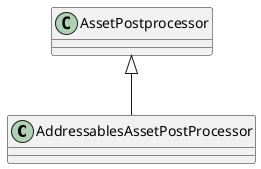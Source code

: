 @startuml
class AddressablesAssetPostProcessor {
}
AssetPostprocessor <|-- AddressablesAssetPostProcessor
@enduml

